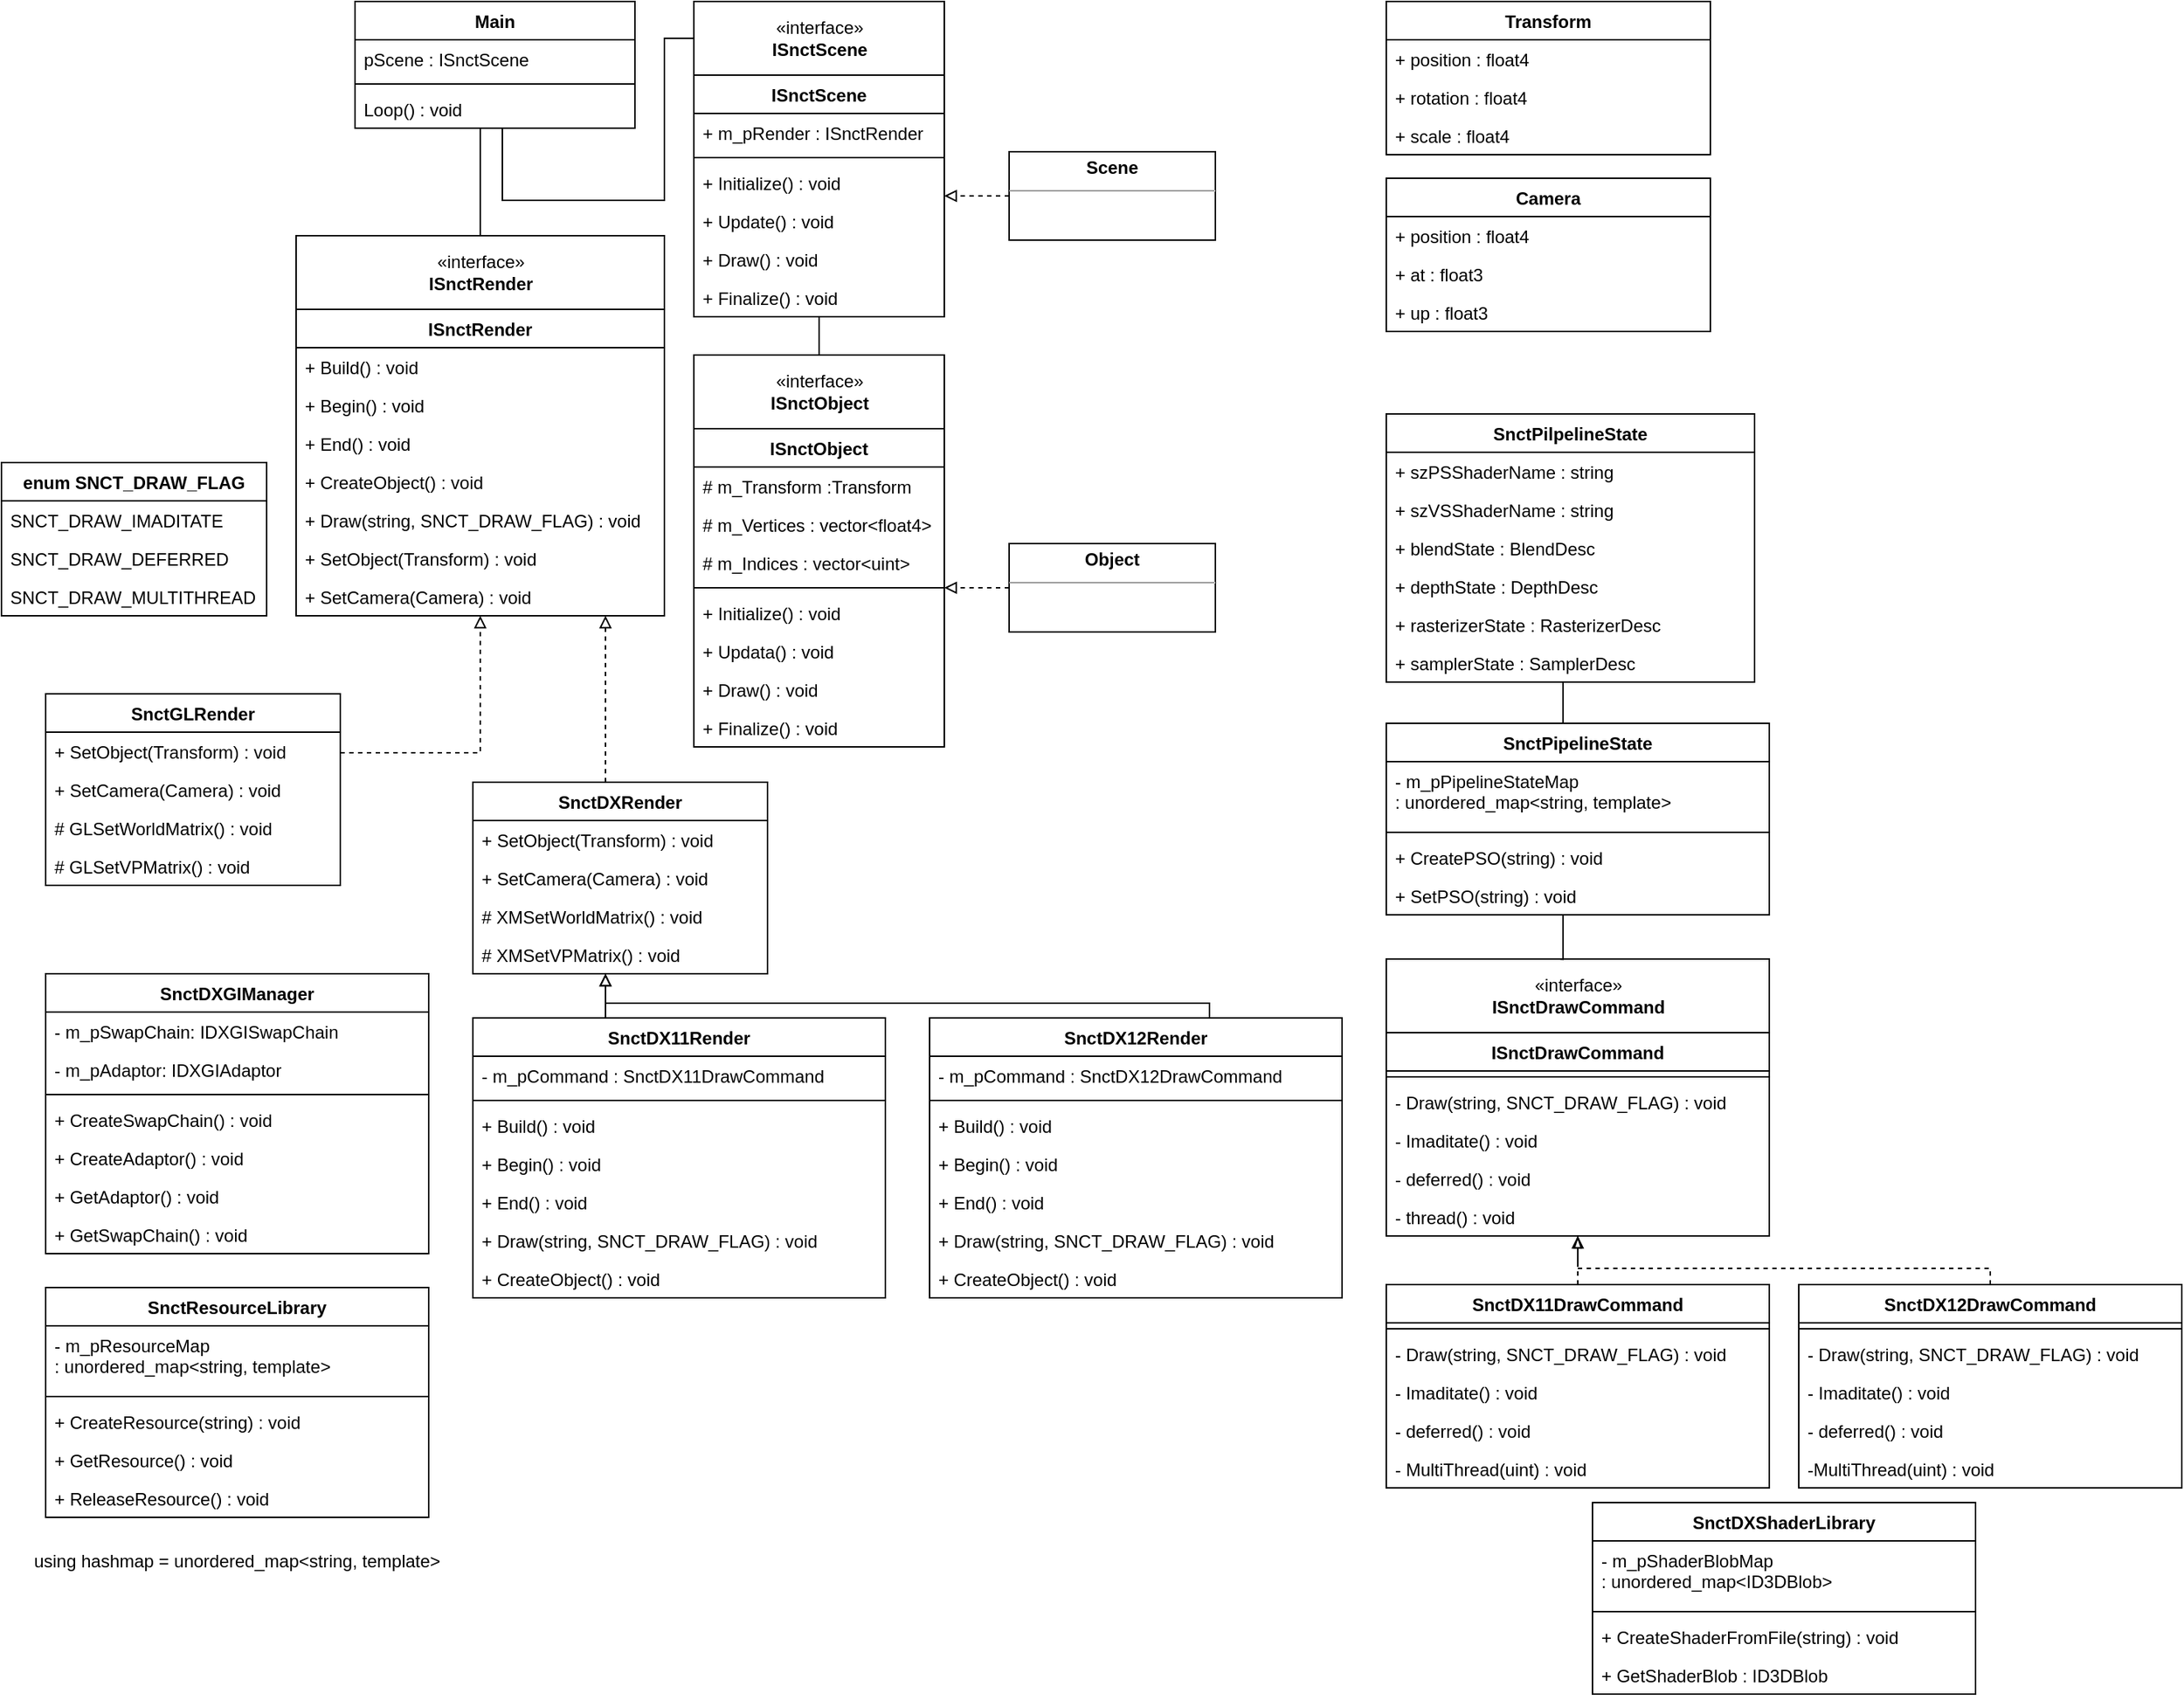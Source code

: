 <mxfile version="17.4.5" type="github">
  <diagram id="C5RBs43oDa-KdzZeNtuy" name="Page-1">
    <mxGraphModel dx="2188" dy="1406" grid="1" gridSize="10" guides="1" tooltips="1" connect="1" arrows="1" fold="1" page="1" pageScale="1" pageWidth="827" pageHeight="1169" math="0" shadow="0">
      <root>
        <mxCell id="WIyWlLk6GJQsqaUBKTNV-0" />
        <mxCell id="WIyWlLk6GJQsqaUBKTNV-1" parent="WIyWlLk6GJQsqaUBKTNV-0" />
        <mxCell id="NYYay5GH5zn1BxUYl0cp-12" value="" style="group" vertex="1" connectable="0" parent="WIyWlLk6GJQsqaUBKTNV-1">
          <mxGeometry x="210" y="169" width="250" height="258" as="geometry" />
        </mxCell>
        <mxCell id="NYYay5GH5zn1BxUYl0cp-0" value="«interface»&lt;br&gt;&lt;b&gt;ISnctRender&lt;/b&gt;" style="html=1;" vertex="1" parent="NYYay5GH5zn1BxUYl0cp-12">
          <mxGeometry width="250.0" height="50" as="geometry" />
        </mxCell>
        <mxCell id="NYYay5GH5zn1BxUYl0cp-1" value="ISnctRender" style="swimlane;fontStyle=1;childLayout=stackLayout;horizontal=1;startSize=26;fillColor=none;horizontalStack=0;resizeParent=1;resizeParentMax=0;resizeLast=0;collapsible=1;marginBottom=0;" vertex="1" parent="NYYay5GH5zn1BxUYl0cp-12">
          <mxGeometry y="50" width="250.0" height="208" as="geometry" />
        </mxCell>
        <mxCell id="NYYay5GH5zn1BxUYl0cp-2" value="+ Build() : void" style="text;strokeColor=none;fillColor=none;align=left;verticalAlign=top;spacingLeft=4;spacingRight=4;overflow=hidden;rotatable=0;points=[[0,0.5],[1,0.5]];portConstraint=eastwest;" vertex="1" parent="NYYay5GH5zn1BxUYl0cp-1">
          <mxGeometry y="26" width="250.0" height="26" as="geometry" />
        </mxCell>
        <mxCell id="NYYay5GH5zn1BxUYl0cp-3" value="+ Begin() : void" style="text;strokeColor=none;fillColor=none;align=left;verticalAlign=top;spacingLeft=4;spacingRight=4;overflow=hidden;rotatable=0;points=[[0,0.5],[1,0.5]];portConstraint=eastwest;" vertex="1" parent="NYYay5GH5zn1BxUYl0cp-1">
          <mxGeometry y="52" width="250.0" height="26" as="geometry" />
        </mxCell>
        <mxCell id="NYYay5GH5zn1BxUYl0cp-4" value="+ End() : void" style="text;strokeColor=none;fillColor=none;align=left;verticalAlign=top;spacingLeft=4;spacingRight=4;overflow=hidden;rotatable=0;points=[[0,0.5],[1,0.5]];portConstraint=eastwest;" vertex="1" parent="NYYay5GH5zn1BxUYl0cp-1">
          <mxGeometry y="78" width="250.0" height="26" as="geometry" />
        </mxCell>
        <mxCell id="NYYay5GH5zn1BxUYl0cp-6" value="+ CreateObject() : void" style="text;strokeColor=none;fillColor=none;align=left;verticalAlign=top;spacingLeft=4;spacingRight=4;overflow=hidden;rotatable=0;points=[[0,0.5],[1,0.5]];portConstraint=eastwest;" vertex="1" parent="NYYay5GH5zn1BxUYl0cp-1">
          <mxGeometry y="104" width="250.0" height="26" as="geometry" />
        </mxCell>
        <mxCell id="NYYay5GH5zn1BxUYl0cp-204" value="+ Draw(string, SNCT_DRAW_FLAG) : void" style="text;strokeColor=none;fillColor=none;align=left;verticalAlign=top;spacingLeft=4;spacingRight=4;overflow=hidden;rotatable=0;points=[[0,0.5],[1,0.5]];portConstraint=eastwest;" vertex="1" parent="NYYay5GH5zn1BxUYl0cp-1">
          <mxGeometry y="130" width="250.0" height="26" as="geometry" />
        </mxCell>
        <mxCell id="NYYay5GH5zn1BxUYl0cp-9" value="+ SetObject(Transform) : void" style="text;strokeColor=none;fillColor=none;align=left;verticalAlign=top;spacingLeft=4;spacingRight=4;overflow=hidden;rotatable=0;points=[[0,0.5],[1,0.5]];portConstraint=eastwest;" vertex="1" parent="NYYay5GH5zn1BxUYl0cp-1">
          <mxGeometry y="156" width="250.0" height="26" as="geometry" />
        </mxCell>
        <mxCell id="NYYay5GH5zn1BxUYl0cp-11" value="+ SetCamera(Camera) : void" style="text;strokeColor=none;fillColor=none;align=left;verticalAlign=top;spacingLeft=4;spacingRight=4;overflow=hidden;rotatable=0;points=[[0,0.5],[1,0.5]];portConstraint=eastwest;" vertex="1" parent="NYYay5GH5zn1BxUYl0cp-1">
          <mxGeometry y="182" width="250.0" height="26" as="geometry" />
        </mxCell>
        <mxCell id="NYYay5GH5zn1BxUYl0cp-31" value="" style="group" vertex="1" connectable="0" parent="WIyWlLk6GJQsqaUBKTNV-1">
          <mxGeometry x="480" y="10" width="170" height="154" as="geometry" />
        </mxCell>
        <mxCell id="NYYay5GH5zn1BxUYl0cp-26" value="ISnctScene" style="swimlane;fontStyle=1;childLayout=stackLayout;horizontal=1;startSize=26;fillColor=none;horizontalStack=0;resizeParent=1;resizeParentMax=0;resizeLast=0;collapsible=1;marginBottom=0;fontSize=12;" vertex="1" parent="NYYay5GH5zn1BxUYl0cp-31">
          <mxGeometry y="50" width="170" height="164" as="geometry" />
        </mxCell>
        <mxCell id="NYYay5GH5zn1BxUYl0cp-128" value="+ m_pRender : ISnctRender" style="text;strokeColor=none;fillColor=none;align=left;verticalAlign=top;spacingLeft=4;spacingRight=4;overflow=hidden;rotatable=0;points=[[0,0.5],[1,0.5]];portConstraint=eastwest;fontSize=12;" vertex="1" parent="NYYay5GH5zn1BxUYl0cp-26">
          <mxGeometry y="26" width="170" height="26" as="geometry" />
        </mxCell>
        <mxCell id="NYYay5GH5zn1BxUYl0cp-129" value="" style="line;strokeWidth=1;fillColor=none;align=left;verticalAlign=middle;spacingTop=-1;spacingLeft=3;spacingRight=3;rotatable=0;labelPosition=right;points=[];portConstraint=eastwest;fontSize=12;" vertex="1" parent="NYYay5GH5zn1BxUYl0cp-26">
          <mxGeometry y="52" width="170" height="8" as="geometry" />
        </mxCell>
        <mxCell id="NYYay5GH5zn1BxUYl0cp-27" value="+ Initialize() : void" style="text;strokeColor=none;fillColor=none;align=left;verticalAlign=top;spacingLeft=4;spacingRight=4;overflow=hidden;rotatable=0;points=[[0,0.5],[1,0.5]];portConstraint=eastwest;fontSize=12;" vertex="1" parent="NYYay5GH5zn1BxUYl0cp-26">
          <mxGeometry y="60" width="170" height="26" as="geometry" />
        </mxCell>
        <mxCell id="NYYay5GH5zn1BxUYl0cp-28" value="+ Update() : void" style="text;strokeColor=none;fillColor=none;align=left;verticalAlign=top;spacingLeft=4;spacingRight=4;overflow=hidden;rotatable=0;points=[[0,0.5],[1,0.5]];portConstraint=eastwest;fontSize=12;" vertex="1" parent="NYYay5GH5zn1BxUYl0cp-26">
          <mxGeometry y="86" width="170" height="26" as="geometry" />
        </mxCell>
        <mxCell id="NYYay5GH5zn1BxUYl0cp-32" value="+ Draw() : void" style="text;strokeColor=none;fillColor=none;align=left;verticalAlign=top;spacingLeft=4;spacingRight=4;overflow=hidden;rotatable=0;points=[[0,0.5],[1,0.5]];portConstraint=eastwest;fontSize=12;" vertex="1" parent="NYYay5GH5zn1BxUYl0cp-26">
          <mxGeometry y="112" width="170" height="26" as="geometry" />
        </mxCell>
        <mxCell id="NYYay5GH5zn1BxUYl0cp-29" value="+ Finalize() : void" style="text;strokeColor=none;fillColor=none;align=left;verticalAlign=top;spacingLeft=4;spacingRight=4;overflow=hidden;rotatable=0;points=[[0,0.5],[1,0.5]];portConstraint=eastwest;fontSize=12;" vertex="1" parent="NYYay5GH5zn1BxUYl0cp-26">
          <mxGeometry y="138" width="170" height="26" as="geometry" />
        </mxCell>
        <mxCell id="NYYay5GH5zn1BxUYl0cp-30" value="«interface»&lt;br&gt;&lt;b&gt;ISnctScene&lt;/b&gt;" style="html=1;fontSize=12;" vertex="1" parent="NYYay5GH5zn1BxUYl0cp-31">
          <mxGeometry width="170" height="50" as="geometry" />
        </mxCell>
        <mxCell id="NYYay5GH5zn1BxUYl0cp-38" value="" style="group" vertex="1" connectable="0" parent="WIyWlLk6GJQsqaUBKTNV-1">
          <mxGeometry x="480" y="250" width="170" height="154" as="geometry" />
        </mxCell>
        <mxCell id="NYYay5GH5zn1BxUYl0cp-33" value="ISnctObject" style="swimlane;fontStyle=1;childLayout=stackLayout;horizontal=1;startSize=26;fillColor=none;horizontalStack=0;resizeParent=1;resizeParentMax=0;resizeLast=0;collapsible=1;marginBottom=0;fontSize=12;" vertex="1" parent="NYYay5GH5zn1BxUYl0cp-38">
          <mxGeometry y="50" width="170" height="216" as="geometry" />
        </mxCell>
        <mxCell id="NYYay5GH5zn1BxUYl0cp-34" value="# m_Transform :Transform" style="text;strokeColor=none;fillColor=none;align=left;verticalAlign=top;spacingLeft=4;spacingRight=4;overflow=hidden;rotatable=0;points=[[0,0.5],[1,0.5]];portConstraint=eastwest;fontSize=12;" vertex="1" parent="NYYay5GH5zn1BxUYl0cp-33">
          <mxGeometry y="26" width="170" height="26" as="geometry" />
        </mxCell>
        <mxCell id="NYYay5GH5zn1BxUYl0cp-35" value="# m_Vertices : vector&lt;float4&gt;" style="text;strokeColor=none;fillColor=none;align=left;verticalAlign=top;spacingLeft=4;spacingRight=4;overflow=hidden;rotatable=0;points=[[0,0.5],[1,0.5]];portConstraint=eastwest;fontSize=12;" vertex="1" parent="NYYay5GH5zn1BxUYl0cp-33">
          <mxGeometry y="52" width="170" height="26" as="geometry" />
        </mxCell>
        <mxCell id="NYYay5GH5zn1BxUYl0cp-36" value="# m_Indices : vector&lt;uint&gt;" style="text;strokeColor=none;fillColor=none;align=left;verticalAlign=top;spacingLeft=4;spacingRight=4;overflow=hidden;rotatable=0;points=[[0,0.5],[1,0.5]];portConstraint=eastwest;fontSize=12;" vertex="1" parent="NYYay5GH5zn1BxUYl0cp-33">
          <mxGeometry y="78" width="170" height="26" as="geometry" />
        </mxCell>
        <mxCell id="NYYay5GH5zn1BxUYl0cp-39" value="" style="line;strokeWidth=1;fillColor=none;align=left;verticalAlign=middle;spacingTop=-1;spacingLeft=3;spacingRight=3;rotatable=0;labelPosition=right;points=[];portConstraint=eastwest;fontSize=12;" vertex="1" parent="NYYay5GH5zn1BxUYl0cp-33">
          <mxGeometry y="104" width="170" height="8" as="geometry" />
        </mxCell>
        <mxCell id="NYYay5GH5zn1BxUYl0cp-41" value="+ Initialize() : void" style="text;strokeColor=none;fillColor=none;align=left;verticalAlign=top;spacingLeft=4;spacingRight=4;overflow=hidden;rotatable=0;points=[[0,0.5],[1,0.5]];portConstraint=eastwest;fontSize=12;" vertex="1" parent="NYYay5GH5zn1BxUYl0cp-33">
          <mxGeometry y="112" width="170" height="26" as="geometry" />
        </mxCell>
        <mxCell id="NYYay5GH5zn1BxUYl0cp-40" value="+ Updata() : void" style="text;strokeColor=none;fillColor=none;align=left;verticalAlign=top;spacingLeft=4;spacingRight=4;overflow=hidden;rotatable=0;points=[[0,0.5],[1,0.5]];portConstraint=eastwest;fontSize=12;" vertex="1" parent="NYYay5GH5zn1BxUYl0cp-33">
          <mxGeometry y="138" width="170" height="26" as="geometry" />
        </mxCell>
        <mxCell id="NYYay5GH5zn1BxUYl0cp-42" value="+ Draw() : void" style="text;strokeColor=none;fillColor=none;align=left;verticalAlign=top;spacingLeft=4;spacingRight=4;overflow=hidden;rotatable=0;points=[[0,0.5],[1,0.5]];portConstraint=eastwest;fontSize=12;" vertex="1" parent="NYYay5GH5zn1BxUYl0cp-33">
          <mxGeometry y="164" width="170" height="26" as="geometry" />
        </mxCell>
        <mxCell id="NYYay5GH5zn1BxUYl0cp-43" value="+ Finalize() : void" style="text;strokeColor=none;fillColor=none;align=left;verticalAlign=top;spacingLeft=4;spacingRight=4;overflow=hidden;rotatable=0;points=[[0,0.5],[1,0.5]];portConstraint=eastwest;fontSize=12;" vertex="1" parent="NYYay5GH5zn1BxUYl0cp-33">
          <mxGeometry y="190" width="170" height="26" as="geometry" />
        </mxCell>
        <mxCell id="NYYay5GH5zn1BxUYl0cp-37" value="«interface»&lt;br&gt;&lt;b&gt;ISnctObject&lt;/b&gt;" style="html=1;fontSize=12;" vertex="1" parent="NYYay5GH5zn1BxUYl0cp-38">
          <mxGeometry width="170" height="50" as="geometry" />
        </mxCell>
        <mxCell id="NYYay5GH5zn1BxUYl0cp-44" style="edgeStyle=orthogonalEdgeStyle;rounded=0;orthogonalLoop=1;jettySize=auto;html=1;fontSize=12;endArrow=none;endFill=0;" edge="1" parent="WIyWlLk6GJQsqaUBKTNV-1" source="NYYay5GH5zn1BxUYl0cp-37" target="NYYay5GH5zn1BxUYl0cp-26">
          <mxGeometry relative="1" as="geometry">
            <mxPoint x="570" y="390" as="targetPoint" />
            <Array as="points" />
          </mxGeometry>
        </mxCell>
        <mxCell id="NYYay5GH5zn1BxUYl0cp-46" style="edgeStyle=orthogonalEdgeStyle;rounded=0;orthogonalLoop=1;jettySize=auto;html=1;exitX=0;exitY=0.5;exitDx=0;exitDy=0;fontSize=12;endArrow=block;endFill=0;dashed=1;" edge="1" parent="WIyWlLk6GJQsqaUBKTNV-1" source="NYYay5GH5zn1BxUYl0cp-45" target="NYYay5GH5zn1BxUYl0cp-26">
          <mxGeometry relative="1" as="geometry" />
        </mxCell>
        <mxCell id="NYYay5GH5zn1BxUYl0cp-45" value="&lt;p style=&quot;margin: 0px ; margin-top: 4px ; text-align: center&quot;&gt;&lt;b&gt;Scene&lt;/b&gt;&lt;/p&gt;&lt;div style=&quot;height: 2px&quot;&gt;&lt;/div&gt;&lt;hr size=&quot;1&quot;&gt;&lt;div style=&quot;height: 2px&quot;&gt;&lt;/div&gt;" style="verticalAlign=top;align=left;overflow=fill;fontSize=12;fontFamily=Helvetica;html=1;" vertex="1" parent="WIyWlLk6GJQsqaUBKTNV-1">
          <mxGeometry x="694" y="112" width="140" height="60" as="geometry" />
        </mxCell>
        <mxCell id="NYYay5GH5zn1BxUYl0cp-54" style="edgeStyle=orthogonalEdgeStyle;rounded=0;orthogonalLoop=1;jettySize=auto;html=1;dashed=1;fontSize=12;endArrow=block;endFill=0;" edge="1" parent="WIyWlLk6GJQsqaUBKTNV-1" source="NYYay5GH5zn1BxUYl0cp-53" target="NYYay5GH5zn1BxUYl0cp-33">
          <mxGeometry relative="1" as="geometry" />
        </mxCell>
        <mxCell id="NYYay5GH5zn1BxUYl0cp-53" value="&lt;p style=&quot;margin: 0px ; margin-top: 4px ; text-align: center&quot;&gt;&lt;b&gt;Object&lt;/b&gt;&lt;/p&gt;&lt;div style=&quot;height: 2px&quot;&gt;&lt;/div&gt;&lt;hr size=&quot;1&quot;&gt;&lt;div style=&quot;height: 2px&quot;&gt;&lt;/div&gt;" style="verticalAlign=top;align=left;overflow=fill;fontSize=12;fontFamily=Helvetica;html=1;" vertex="1" parent="WIyWlLk6GJQsqaUBKTNV-1">
          <mxGeometry x="694" y="378" width="140" height="60" as="geometry" />
        </mxCell>
        <mxCell id="NYYay5GH5zn1BxUYl0cp-57" value="Transform" style="swimlane;fontStyle=1;align=center;verticalAlign=top;childLayout=stackLayout;horizontal=1;startSize=26;horizontalStack=0;resizeParent=1;resizeParentMax=0;resizeLast=0;collapsible=1;marginBottom=0;fontSize=12;fillColor=none;" vertex="1" parent="WIyWlLk6GJQsqaUBKTNV-1">
          <mxGeometry x="950" y="10" width="220" height="104" as="geometry" />
        </mxCell>
        <mxCell id="NYYay5GH5zn1BxUYl0cp-58" value="+ position : float4" style="text;strokeColor=none;fillColor=none;align=left;verticalAlign=top;spacingLeft=4;spacingRight=4;overflow=hidden;rotatable=0;points=[[0,0.5],[1,0.5]];portConstraint=eastwest;fontSize=12;" vertex="1" parent="NYYay5GH5zn1BxUYl0cp-57">
          <mxGeometry y="26" width="220" height="26" as="geometry" />
        </mxCell>
        <mxCell id="NYYay5GH5zn1BxUYl0cp-62" value="+ rotation : float4" style="text;strokeColor=none;fillColor=none;align=left;verticalAlign=top;spacingLeft=4;spacingRight=4;overflow=hidden;rotatable=0;points=[[0,0.5],[1,0.5]];portConstraint=eastwest;fontSize=12;" vertex="1" parent="NYYay5GH5zn1BxUYl0cp-57">
          <mxGeometry y="52" width="220" height="26" as="geometry" />
        </mxCell>
        <mxCell id="NYYay5GH5zn1BxUYl0cp-61" value="+ scale : float4" style="text;strokeColor=none;fillColor=none;align=left;verticalAlign=top;spacingLeft=4;spacingRight=4;overflow=hidden;rotatable=0;points=[[0,0.5],[1,0.5]];portConstraint=eastwest;fontSize=12;" vertex="1" parent="NYYay5GH5zn1BxUYl0cp-57">
          <mxGeometry y="78" width="220" height="26" as="geometry" />
        </mxCell>
        <mxCell id="NYYay5GH5zn1BxUYl0cp-63" value="Camera" style="swimlane;fontStyle=1;align=center;verticalAlign=top;childLayout=stackLayout;horizontal=1;startSize=26;horizontalStack=0;resizeParent=1;resizeParentMax=0;resizeLast=0;collapsible=1;marginBottom=0;fontSize=12;fillColor=none;" vertex="1" parent="WIyWlLk6GJQsqaUBKTNV-1">
          <mxGeometry x="950" y="130" width="220" height="104" as="geometry" />
        </mxCell>
        <mxCell id="NYYay5GH5zn1BxUYl0cp-64" value="+ position : float4" style="text;strokeColor=none;fillColor=none;align=left;verticalAlign=top;spacingLeft=4;spacingRight=4;overflow=hidden;rotatable=0;points=[[0,0.5],[1,0.5]];portConstraint=eastwest;fontSize=12;" vertex="1" parent="NYYay5GH5zn1BxUYl0cp-63">
          <mxGeometry y="26" width="220" height="26" as="geometry" />
        </mxCell>
        <mxCell id="NYYay5GH5zn1BxUYl0cp-65" value="+ at : float3" style="text;strokeColor=none;fillColor=none;align=left;verticalAlign=top;spacingLeft=4;spacingRight=4;overflow=hidden;rotatable=0;points=[[0,0.5],[1,0.5]];portConstraint=eastwest;fontSize=12;" vertex="1" parent="NYYay5GH5zn1BxUYl0cp-63">
          <mxGeometry y="52" width="220" height="26" as="geometry" />
        </mxCell>
        <mxCell id="NYYay5GH5zn1BxUYl0cp-66" value="+ up : float3" style="text;strokeColor=none;fillColor=none;align=left;verticalAlign=top;spacingLeft=4;spacingRight=4;overflow=hidden;rotatable=0;points=[[0,0.5],[1,0.5]];portConstraint=eastwest;fontSize=12;" vertex="1" parent="NYYay5GH5zn1BxUYl0cp-63">
          <mxGeometry y="78" width="220" height="26" as="geometry" />
        </mxCell>
        <mxCell id="NYYay5GH5zn1BxUYl0cp-235" style="edgeStyle=orthogonalEdgeStyle;rounded=0;orthogonalLoop=1;jettySize=auto;html=1;fontSize=12;endArrow=none;endFill=0;entryX=0.5;entryY=0;entryDx=0;entryDy=0;" edge="1" parent="WIyWlLk6GJQsqaUBKTNV-1" source="NYYay5GH5zn1BxUYl0cp-67" target="NYYay5GH5zn1BxUYl0cp-194">
          <mxGeometry relative="1" as="geometry">
            <Array as="points">
              <mxPoint x="1070" y="500" />
            </Array>
          </mxGeometry>
        </mxCell>
        <mxCell id="NYYay5GH5zn1BxUYl0cp-67" value="SnctPilpelineState" style="swimlane;fontStyle=1;align=center;verticalAlign=top;childLayout=stackLayout;horizontal=1;startSize=26;horizontalStack=0;resizeParent=1;resizeParentMax=0;resizeLast=0;collapsible=1;marginBottom=0;fontSize=12;fillColor=none;" vertex="1" parent="WIyWlLk6GJQsqaUBKTNV-1">
          <mxGeometry x="950" y="290" width="250" height="182" as="geometry" />
        </mxCell>
        <mxCell id="NYYay5GH5zn1BxUYl0cp-68" value="+ szPSShaderName : string" style="text;strokeColor=none;fillColor=none;align=left;verticalAlign=top;spacingLeft=4;spacingRight=4;overflow=hidden;rotatable=0;points=[[0,0.5],[1,0.5]];portConstraint=eastwest;fontSize=12;" vertex="1" parent="NYYay5GH5zn1BxUYl0cp-67">
          <mxGeometry y="26" width="250" height="26" as="geometry" />
        </mxCell>
        <mxCell id="NYYay5GH5zn1BxUYl0cp-69" value="+ szVSShaderName : string" style="text;strokeColor=none;fillColor=none;align=left;verticalAlign=top;spacingLeft=4;spacingRight=4;overflow=hidden;rotatable=0;points=[[0,0.5],[1,0.5]];portConstraint=eastwest;fontSize=12;" vertex="1" parent="NYYay5GH5zn1BxUYl0cp-67">
          <mxGeometry y="52" width="250" height="26" as="geometry" />
        </mxCell>
        <mxCell id="NYYay5GH5zn1BxUYl0cp-71" value="+ blendState : BlendDesc" style="text;strokeColor=none;fillColor=none;align=left;verticalAlign=top;spacingLeft=4;spacingRight=4;overflow=hidden;rotatable=0;points=[[0,0.5],[1,0.5]];portConstraint=eastwest;fontSize=12;" vertex="1" parent="NYYay5GH5zn1BxUYl0cp-67">
          <mxGeometry y="78" width="250" height="26" as="geometry" />
        </mxCell>
        <mxCell id="NYYay5GH5zn1BxUYl0cp-70" value="+ depthState : DepthDesc" style="text;strokeColor=none;fillColor=none;align=left;verticalAlign=top;spacingLeft=4;spacingRight=4;overflow=hidden;rotatable=0;points=[[0,0.5],[1,0.5]];portConstraint=eastwest;fontSize=12;" vertex="1" parent="NYYay5GH5zn1BxUYl0cp-67">
          <mxGeometry y="104" width="250" height="26" as="geometry" />
        </mxCell>
        <mxCell id="NYYay5GH5zn1BxUYl0cp-72" value="+ rasterizerState : RasterizerDesc" style="text;strokeColor=none;fillColor=none;align=left;verticalAlign=top;spacingLeft=4;spacingRight=4;overflow=hidden;rotatable=0;points=[[0,0.5],[1,0.5]];portConstraint=eastwest;fontSize=12;" vertex="1" parent="NYYay5GH5zn1BxUYl0cp-67">
          <mxGeometry y="130" width="250" height="26" as="geometry" />
        </mxCell>
        <mxCell id="NYYay5GH5zn1BxUYl0cp-74" value="+ samplerState : SamplerDesc" style="text;strokeColor=none;fillColor=none;align=left;verticalAlign=top;spacingLeft=4;spacingRight=4;overflow=hidden;rotatable=0;points=[[0,0.5],[1,0.5]];portConstraint=eastwest;fontSize=12;" vertex="1" parent="NYYay5GH5zn1BxUYl0cp-67">
          <mxGeometry y="156" width="250" height="26" as="geometry" />
        </mxCell>
        <mxCell id="NYYay5GH5zn1BxUYl0cp-107" style="edgeStyle=orthogonalEdgeStyle;rounded=0;orthogonalLoop=1;jettySize=auto;html=1;fontSize=12;endArrow=block;endFill=0;dashed=1;" edge="1" parent="WIyWlLk6GJQsqaUBKTNV-1" source="NYYay5GH5zn1BxUYl0cp-81" target="NYYay5GH5zn1BxUYl0cp-1">
          <mxGeometry relative="1" as="geometry">
            <Array as="points">
              <mxPoint x="420" y="520" />
              <mxPoint x="420" y="520" />
            </Array>
          </mxGeometry>
        </mxCell>
        <mxCell id="NYYay5GH5zn1BxUYl0cp-81" value="SnctDXRender" style="swimlane;fontStyle=1;childLayout=stackLayout;horizontal=1;startSize=26;fillColor=none;horizontalStack=0;resizeParent=1;resizeParentMax=0;resizeLast=0;collapsible=1;marginBottom=0;fontSize=12;" vertex="1" parent="WIyWlLk6GJQsqaUBKTNV-1">
          <mxGeometry x="330" y="540" width="200" height="130" as="geometry" />
        </mxCell>
        <mxCell id="NYYay5GH5zn1BxUYl0cp-240" value="+ SetObject(Transform) : void" style="text;strokeColor=none;fillColor=none;align=left;verticalAlign=top;spacingLeft=4;spacingRight=4;overflow=hidden;rotatable=0;points=[[0,0.5],[1,0.5]];portConstraint=eastwest;" vertex="1" parent="NYYay5GH5zn1BxUYl0cp-81">
          <mxGeometry y="26" width="200" height="26" as="geometry" />
        </mxCell>
        <mxCell id="NYYay5GH5zn1BxUYl0cp-242" value="+ SetCamera(Camera) : void" style="text;strokeColor=none;fillColor=none;align=left;verticalAlign=top;spacingLeft=4;spacingRight=4;overflow=hidden;rotatable=0;points=[[0,0.5],[1,0.5]];portConstraint=eastwest;" vertex="1" parent="NYYay5GH5zn1BxUYl0cp-81">
          <mxGeometry y="52" width="200" height="26" as="geometry" />
        </mxCell>
        <mxCell id="NYYay5GH5zn1BxUYl0cp-82" value="# XMSetWorldMatrix() : void" style="text;strokeColor=none;fillColor=none;align=left;verticalAlign=top;spacingLeft=4;spacingRight=4;overflow=hidden;rotatable=0;points=[[0,0.5],[1,0.5]];portConstraint=eastwest;fontSize=12;" vertex="1" parent="NYYay5GH5zn1BxUYl0cp-81">
          <mxGeometry y="78" width="200" height="26" as="geometry" />
        </mxCell>
        <mxCell id="NYYay5GH5zn1BxUYl0cp-83" value="# XMSetVPMatrix() : void" style="text;strokeColor=none;fillColor=none;align=left;verticalAlign=top;spacingLeft=4;spacingRight=4;overflow=hidden;rotatable=0;points=[[0,0.5],[1,0.5]];portConstraint=eastwest;fontSize=12;" vertex="1" parent="NYYay5GH5zn1BxUYl0cp-81">
          <mxGeometry y="104" width="200" height="26" as="geometry" />
        </mxCell>
        <mxCell id="NYYay5GH5zn1BxUYl0cp-109" style="edgeStyle=orthogonalEdgeStyle;rounded=0;orthogonalLoop=1;jettySize=auto;html=1;fontSize=12;endArrow=block;endFill=0;dashed=1;" edge="1" parent="WIyWlLk6GJQsqaUBKTNV-1" source="NYYay5GH5zn1BxUYl0cp-85" target="NYYay5GH5zn1BxUYl0cp-1">
          <mxGeometry relative="1" as="geometry">
            <Array as="points">
              <mxPoint x="335" y="520" />
            </Array>
          </mxGeometry>
        </mxCell>
        <mxCell id="NYYay5GH5zn1BxUYl0cp-85" value="SnctGLRender" style="swimlane;fontStyle=1;childLayout=stackLayout;horizontal=1;startSize=26;fillColor=none;horizontalStack=0;resizeParent=1;resizeParentMax=0;resizeLast=0;collapsible=1;marginBottom=0;fontSize=12;" vertex="1" parent="WIyWlLk6GJQsqaUBKTNV-1">
          <mxGeometry x="40" y="480" width="200" height="130" as="geometry" />
        </mxCell>
        <mxCell id="NYYay5GH5zn1BxUYl0cp-241" value="+ SetObject(Transform) : void" style="text;strokeColor=none;fillColor=none;align=left;verticalAlign=top;spacingLeft=4;spacingRight=4;overflow=hidden;rotatable=0;points=[[0,0.5],[1,0.5]];portConstraint=eastwest;" vertex="1" parent="NYYay5GH5zn1BxUYl0cp-85">
          <mxGeometry y="26" width="200" height="26" as="geometry" />
        </mxCell>
        <mxCell id="NYYay5GH5zn1BxUYl0cp-243" value="+ SetCamera(Camera) : void" style="text;strokeColor=none;fillColor=none;align=left;verticalAlign=top;spacingLeft=4;spacingRight=4;overflow=hidden;rotatable=0;points=[[0,0.5],[1,0.5]];portConstraint=eastwest;" vertex="1" parent="NYYay5GH5zn1BxUYl0cp-85">
          <mxGeometry y="52" width="200" height="26" as="geometry" />
        </mxCell>
        <mxCell id="NYYay5GH5zn1BxUYl0cp-86" value="# GLSetWorldMatrix() : void" style="text;strokeColor=none;fillColor=none;align=left;verticalAlign=top;spacingLeft=4;spacingRight=4;overflow=hidden;rotatable=0;points=[[0,0.5],[1,0.5]];portConstraint=eastwest;fontSize=12;" vertex="1" parent="NYYay5GH5zn1BxUYl0cp-85">
          <mxGeometry y="78" width="200" height="26" as="geometry" />
        </mxCell>
        <mxCell id="NYYay5GH5zn1BxUYl0cp-87" value="# GLSetVPMatrix() : void" style="text;strokeColor=none;fillColor=none;align=left;verticalAlign=top;spacingLeft=4;spacingRight=4;overflow=hidden;rotatable=0;points=[[0,0.5],[1,0.5]];portConstraint=eastwest;fontSize=12;" vertex="1" parent="NYYay5GH5zn1BxUYl0cp-85">
          <mxGeometry y="104" width="200" height="26" as="geometry" />
        </mxCell>
        <mxCell id="NYYay5GH5zn1BxUYl0cp-112" value="SnctDXGIManager" style="swimlane;fontStyle=1;align=center;verticalAlign=top;childLayout=stackLayout;horizontal=1;startSize=26;horizontalStack=0;resizeParent=1;resizeParentMax=0;resizeLast=0;collapsible=1;marginBottom=0;fontSize=12;fillColor=none;" vertex="1" parent="WIyWlLk6GJQsqaUBKTNV-1">
          <mxGeometry x="40" y="670" width="260" height="190" as="geometry" />
        </mxCell>
        <mxCell id="NYYay5GH5zn1BxUYl0cp-113" value="- m_pSwapChain: IDXGISwapChain" style="text;strokeColor=none;fillColor=none;align=left;verticalAlign=top;spacingLeft=4;spacingRight=4;overflow=hidden;rotatable=0;points=[[0,0.5],[1,0.5]];portConstraint=eastwest;fontSize=12;" vertex="1" parent="NYYay5GH5zn1BxUYl0cp-112">
          <mxGeometry y="26" width="260" height="26" as="geometry" />
        </mxCell>
        <mxCell id="NYYay5GH5zn1BxUYl0cp-117" value="- m_pAdaptor: IDXGIAdaptor" style="text;strokeColor=none;fillColor=none;align=left;verticalAlign=top;spacingLeft=4;spacingRight=4;overflow=hidden;rotatable=0;points=[[0,0.5],[1,0.5]];portConstraint=eastwest;fontSize=12;" vertex="1" parent="NYYay5GH5zn1BxUYl0cp-112">
          <mxGeometry y="52" width="260" height="26" as="geometry" />
        </mxCell>
        <mxCell id="NYYay5GH5zn1BxUYl0cp-114" value="" style="line;strokeWidth=1;fillColor=none;align=left;verticalAlign=middle;spacingTop=-1;spacingLeft=3;spacingRight=3;rotatable=0;labelPosition=right;points=[];portConstraint=eastwest;fontSize=12;" vertex="1" parent="NYYay5GH5zn1BxUYl0cp-112">
          <mxGeometry y="78" width="260" height="8" as="geometry" />
        </mxCell>
        <mxCell id="NYYay5GH5zn1BxUYl0cp-115" value="+ CreateSwapChain() : void" style="text;strokeColor=none;fillColor=none;align=left;verticalAlign=top;spacingLeft=4;spacingRight=4;overflow=hidden;rotatable=0;points=[[0,0.5],[1,0.5]];portConstraint=eastwest;fontSize=12;" vertex="1" parent="NYYay5GH5zn1BxUYl0cp-112">
          <mxGeometry y="86" width="260" height="26" as="geometry" />
        </mxCell>
        <mxCell id="NYYay5GH5zn1BxUYl0cp-116" value="+ CreateAdaptor() : void" style="text;strokeColor=none;fillColor=none;align=left;verticalAlign=top;spacingLeft=4;spacingRight=4;overflow=hidden;rotatable=0;points=[[0,0.5],[1,0.5]];portConstraint=eastwest;fontSize=12;" vertex="1" parent="NYYay5GH5zn1BxUYl0cp-112">
          <mxGeometry y="112" width="260" height="26" as="geometry" />
        </mxCell>
        <mxCell id="NYYay5GH5zn1BxUYl0cp-130" value="+ GetAdaptor() : void" style="text;strokeColor=none;fillColor=none;align=left;verticalAlign=top;spacingLeft=4;spacingRight=4;overflow=hidden;rotatable=0;points=[[0,0.5],[1,0.5]];portConstraint=eastwest;fontSize=12;" vertex="1" parent="NYYay5GH5zn1BxUYl0cp-112">
          <mxGeometry y="138" width="260" height="26" as="geometry" />
        </mxCell>
        <mxCell id="NYYay5GH5zn1BxUYl0cp-131" value="+ GetSwapChain() : void" style="text;strokeColor=none;fillColor=none;align=left;verticalAlign=top;spacingLeft=4;spacingRight=4;overflow=hidden;rotatable=0;points=[[0,0.5],[1,0.5]];portConstraint=eastwest;fontSize=12;" vertex="1" parent="NYYay5GH5zn1BxUYl0cp-112">
          <mxGeometry y="164" width="260" height="26" as="geometry" />
        </mxCell>
        <mxCell id="NYYay5GH5zn1BxUYl0cp-122" style="edgeStyle=orthogonalEdgeStyle;rounded=0;orthogonalLoop=1;jettySize=auto;html=1;fontSize=12;endArrow=block;endFill=0;" edge="1" parent="WIyWlLk6GJQsqaUBKTNV-1" source="NYYay5GH5zn1BxUYl0cp-118" target="NYYay5GH5zn1BxUYl0cp-81">
          <mxGeometry relative="1" as="geometry">
            <Array as="points">
              <mxPoint x="420" y="690" />
              <mxPoint x="420" y="690" />
            </Array>
          </mxGeometry>
        </mxCell>
        <mxCell id="NYYay5GH5zn1BxUYl0cp-118" value="SnctDX11Render" style="swimlane;fontStyle=1;align=center;verticalAlign=top;childLayout=stackLayout;horizontal=1;startSize=26;horizontalStack=0;resizeParent=1;resizeParentMax=0;resizeLast=0;collapsible=1;marginBottom=0;fontSize=12;fillColor=none;" vertex="1" parent="WIyWlLk6GJQsqaUBKTNV-1">
          <mxGeometry x="330" y="700" width="280" height="190" as="geometry" />
        </mxCell>
        <mxCell id="NYYay5GH5zn1BxUYl0cp-259" value="- m_pCommand : SnctDX11DrawCommand " style="text;strokeColor=none;fillColor=none;align=left;verticalAlign=top;spacingLeft=4;spacingRight=4;overflow=hidden;rotatable=0;points=[[0,0.5],[1,0.5]];portConstraint=eastwest;fontSize=12;" vertex="1" parent="NYYay5GH5zn1BxUYl0cp-118">
          <mxGeometry y="26" width="280" height="26" as="geometry" />
        </mxCell>
        <mxCell id="NYYay5GH5zn1BxUYl0cp-120" value="" style="line;strokeWidth=1;fillColor=none;align=left;verticalAlign=middle;spacingTop=-1;spacingLeft=3;spacingRight=3;rotatable=0;labelPosition=right;points=[];portConstraint=eastwest;fontSize=12;" vertex="1" parent="NYYay5GH5zn1BxUYl0cp-118">
          <mxGeometry y="52" width="280" height="8" as="geometry" />
        </mxCell>
        <mxCell id="NYYay5GH5zn1BxUYl0cp-121" value="+ Build() : void" style="text;strokeColor=none;fillColor=none;align=left;verticalAlign=top;spacingLeft=4;spacingRight=4;overflow=hidden;rotatable=0;points=[[0,0.5],[1,0.5]];portConstraint=eastwest;fontSize=12;" vertex="1" parent="NYYay5GH5zn1BxUYl0cp-118">
          <mxGeometry y="60" width="280" height="26" as="geometry" />
        </mxCell>
        <mxCell id="NYYay5GH5zn1BxUYl0cp-211" value="+ Begin() : void" style="text;strokeColor=none;fillColor=none;align=left;verticalAlign=top;spacingLeft=4;spacingRight=4;overflow=hidden;rotatable=0;points=[[0,0.5],[1,0.5]];portConstraint=eastwest;" vertex="1" parent="NYYay5GH5zn1BxUYl0cp-118">
          <mxGeometry y="86" width="280" height="26" as="geometry" />
        </mxCell>
        <mxCell id="NYYay5GH5zn1BxUYl0cp-212" value="+ End() : void" style="text;strokeColor=none;fillColor=none;align=left;verticalAlign=top;spacingLeft=4;spacingRight=4;overflow=hidden;rotatable=0;points=[[0,0.5],[1,0.5]];portConstraint=eastwest;" vertex="1" parent="NYYay5GH5zn1BxUYl0cp-118">
          <mxGeometry y="112" width="280" height="26" as="geometry" />
        </mxCell>
        <mxCell id="NYYay5GH5zn1BxUYl0cp-215" value="+ Draw(string, SNCT_DRAW_FLAG) : void" style="text;strokeColor=none;fillColor=none;align=left;verticalAlign=top;spacingLeft=4;spacingRight=4;overflow=hidden;rotatable=0;points=[[0,0.5],[1,0.5]];portConstraint=eastwest;" vertex="1" parent="NYYay5GH5zn1BxUYl0cp-118">
          <mxGeometry y="138" width="280" height="26" as="geometry" />
        </mxCell>
        <mxCell id="NYYay5GH5zn1BxUYl0cp-238" value="+ CreateObject() : void" style="text;strokeColor=none;fillColor=none;align=left;verticalAlign=top;spacingLeft=4;spacingRight=4;overflow=hidden;rotatable=0;points=[[0,0.5],[1,0.5]];portConstraint=eastwest;" vertex="1" parent="NYYay5GH5zn1BxUYl0cp-118">
          <mxGeometry y="164" width="280" height="26" as="geometry" />
        </mxCell>
        <mxCell id="NYYay5GH5zn1BxUYl0cp-127" style="edgeStyle=orthogonalEdgeStyle;rounded=0;orthogonalLoop=1;jettySize=auto;html=1;fontSize=12;endArrow=block;endFill=0;" edge="1" parent="WIyWlLk6GJQsqaUBKTNV-1" source="NYYay5GH5zn1BxUYl0cp-123" target="NYYay5GH5zn1BxUYl0cp-81">
          <mxGeometry relative="1" as="geometry">
            <Array as="points">
              <mxPoint x="830" y="690" />
              <mxPoint x="420" y="690" />
            </Array>
          </mxGeometry>
        </mxCell>
        <mxCell id="NYYay5GH5zn1BxUYl0cp-123" value="SnctDX12Render" style="swimlane;fontStyle=1;align=center;verticalAlign=top;childLayout=stackLayout;horizontal=1;startSize=26;horizontalStack=0;resizeParent=1;resizeParentMax=0;resizeLast=0;collapsible=1;marginBottom=0;fontSize=12;fillColor=none;" vertex="1" parent="WIyWlLk6GJQsqaUBKTNV-1">
          <mxGeometry x="640" y="700" width="280" height="190" as="geometry" />
        </mxCell>
        <mxCell id="NYYay5GH5zn1BxUYl0cp-260" value="- m_pCommand : SnctDX12DrawCommand " style="text;strokeColor=none;fillColor=none;align=left;verticalAlign=top;spacingLeft=4;spacingRight=4;overflow=hidden;rotatable=0;points=[[0,0.5],[1,0.5]];portConstraint=eastwest;fontSize=12;" vertex="1" parent="NYYay5GH5zn1BxUYl0cp-123">
          <mxGeometry y="26" width="280" height="26" as="geometry" />
        </mxCell>
        <mxCell id="NYYay5GH5zn1BxUYl0cp-125" value="" style="line;strokeWidth=1;fillColor=none;align=left;verticalAlign=middle;spacingTop=-1;spacingLeft=3;spacingRight=3;rotatable=0;labelPosition=right;points=[];portConstraint=eastwest;fontSize=12;" vertex="1" parent="NYYay5GH5zn1BxUYl0cp-123">
          <mxGeometry y="52" width="280" height="8" as="geometry" />
        </mxCell>
        <mxCell id="NYYay5GH5zn1BxUYl0cp-132" value="+ Build() : void" style="text;strokeColor=none;fillColor=none;align=left;verticalAlign=top;spacingLeft=4;spacingRight=4;overflow=hidden;rotatable=0;points=[[0,0.5],[1,0.5]];portConstraint=eastwest;fontSize=12;" vertex="1" parent="NYYay5GH5zn1BxUYl0cp-123">
          <mxGeometry y="60" width="280" height="26" as="geometry" />
        </mxCell>
        <mxCell id="NYYay5GH5zn1BxUYl0cp-213" value="+ Begin() : void" style="text;strokeColor=none;fillColor=none;align=left;verticalAlign=top;spacingLeft=4;spacingRight=4;overflow=hidden;rotatable=0;points=[[0,0.5],[1,0.5]];portConstraint=eastwest;" vertex="1" parent="NYYay5GH5zn1BxUYl0cp-123">
          <mxGeometry y="86" width="280" height="26" as="geometry" />
        </mxCell>
        <mxCell id="NYYay5GH5zn1BxUYl0cp-214" value="+ End() : void" style="text;strokeColor=none;fillColor=none;align=left;verticalAlign=top;spacingLeft=4;spacingRight=4;overflow=hidden;rotatable=0;points=[[0,0.5],[1,0.5]];portConstraint=eastwest;" vertex="1" parent="NYYay5GH5zn1BxUYl0cp-123">
          <mxGeometry y="112" width="280" height="26" as="geometry" />
        </mxCell>
        <mxCell id="NYYay5GH5zn1BxUYl0cp-216" value="+ Draw(string, SNCT_DRAW_FLAG) : void" style="text;strokeColor=none;fillColor=none;align=left;verticalAlign=top;spacingLeft=4;spacingRight=4;overflow=hidden;rotatable=0;points=[[0,0.5],[1,0.5]];portConstraint=eastwest;" vertex="1" parent="NYYay5GH5zn1BxUYl0cp-123">
          <mxGeometry y="138" width="280" height="26" as="geometry" />
        </mxCell>
        <mxCell id="NYYay5GH5zn1BxUYl0cp-239" value="+ CreateObject() : void" style="text;strokeColor=none;fillColor=none;align=left;verticalAlign=top;spacingLeft=4;spacingRight=4;overflow=hidden;rotatable=0;points=[[0,0.5],[1,0.5]];portConstraint=eastwest;" vertex="1" parent="NYYay5GH5zn1BxUYl0cp-123">
          <mxGeometry y="164" width="280" height="26" as="geometry" />
        </mxCell>
        <mxCell id="NYYay5GH5zn1BxUYl0cp-133" value="Main" style="swimlane;fontStyle=1;align=center;verticalAlign=top;childLayout=stackLayout;horizontal=1;startSize=26;horizontalStack=0;resizeParent=1;resizeParentMax=0;resizeLast=0;collapsible=1;marginBottom=0;fontSize=12;fillColor=none;" vertex="1" parent="WIyWlLk6GJQsqaUBKTNV-1">
          <mxGeometry x="250" y="10" width="190" height="86" as="geometry" />
        </mxCell>
        <mxCell id="NYYay5GH5zn1BxUYl0cp-138" value="pScene : ISnctScene" style="text;strokeColor=none;fillColor=none;align=left;verticalAlign=top;spacingLeft=4;spacingRight=4;overflow=hidden;rotatable=0;points=[[0,0.5],[1,0.5]];portConstraint=eastwest;fontSize=12;" vertex="1" parent="NYYay5GH5zn1BxUYl0cp-133">
          <mxGeometry y="26" width="190" height="26" as="geometry" />
        </mxCell>
        <mxCell id="NYYay5GH5zn1BxUYl0cp-139" value="" style="line;strokeWidth=1;fillColor=none;align=left;verticalAlign=middle;spacingTop=-1;spacingLeft=3;spacingRight=3;rotatable=0;labelPosition=right;points=[];portConstraint=eastwest;fontSize=12;" vertex="1" parent="NYYay5GH5zn1BxUYl0cp-133">
          <mxGeometry y="52" width="190" height="8" as="geometry" />
        </mxCell>
        <mxCell id="NYYay5GH5zn1BxUYl0cp-136" value="Loop() : void" style="text;strokeColor=none;fillColor=none;align=left;verticalAlign=top;spacingLeft=4;spacingRight=4;overflow=hidden;rotatable=0;points=[[0,0.5],[1,0.5]];portConstraint=eastwest;fontSize=12;" vertex="1" parent="NYYay5GH5zn1BxUYl0cp-133">
          <mxGeometry y="60" width="190" height="26" as="geometry" />
        </mxCell>
        <mxCell id="NYYay5GH5zn1BxUYl0cp-137" style="edgeStyle=orthogonalEdgeStyle;rounded=0;orthogonalLoop=1;jettySize=auto;html=1;fontSize=12;endArrow=none;endFill=0;" edge="1" parent="WIyWlLk6GJQsqaUBKTNV-1" source="NYYay5GH5zn1BxUYl0cp-30" target="NYYay5GH5zn1BxUYl0cp-133">
          <mxGeometry relative="1" as="geometry">
            <Array as="points">
              <mxPoint x="460" y="35" />
              <mxPoint x="460" y="145" />
              <mxPoint x="350" y="145" />
            </Array>
          </mxGeometry>
        </mxCell>
        <mxCell id="NYYay5GH5zn1BxUYl0cp-140" value="SnctDXShaderLibrary" style="swimlane;fontStyle=1;align=center;verticalAlign=top;childLayout=stackLayout;horizontal=1;startSize=26;horizontalStack=0;resizeParent=1;resizeParentMax=0;resizeLast=0;collapsible=1;marginBottom=0;fontSize=12;fillColor=none;" vertex="1" parent="WIyWlLk6GJQsqaUBKTNV-1">
          <mxGeometry x="1090" y="1029" width="260" height="130" as="geometry" />
        </mxCell>
        <mxCell id="NYYay5GH5zn1BxUYl0cp-141" value="- m_pShaderBlobMap&#xa;: unordered_map&lt;ID3DBlob&gt;" style="text;strokeColor=none;fillColor=none;align=left;verticalAlign=top;spacingLeft=4;spacingRight=4;overflow=hidden;rotatable=0;points=[[0,0.5],[1,0.5]];portConstraint=eastwest;fontSize=12;" vertex="1" parent="NYYay5GH5zn1BxUYl0cp-140">
          <mxGeometry y="26" width="260" height="44" as="geometry" />
        </mxCell>
        <mxCell id="NYYay5GH5zn1BxUYl0cp-143" value="" style="line;strokeWidth=1;fillColor=none;align=left;verticalAlign=middle;spacingTop=-1;spacingLeft=3;spacingRight=3;rotatable=0;labelPosition=right;points=[];portConstraint=eastwest;fontSize=12;" vertex="1" parent="NYYay5GH5zn1BxUYl0cp-140">
          <mxGeometry y="70" width="260" height="8" as="geometry" />
        </mxCell>
        <mxCell id="NYYay5GH5zn1BxUYl0cp-155" value="+ CreateShaderFromFile(string) : void" style="text;strokeColor=none;fillColor=none;align=left;verticalAlign=top;spacingLeft=4;spacingRight=4;overflow=hidden;rotatable=0;points=[[0,0.5],[1,0.5]];portConstraint=eastwest;fontSize=12;" vertex="1" parent="NYYay5GH5zn1BxUYl0cp-140">
          <mxGeometry y="78" width="260" height="26" as="geometry" />
        </mxCell>
        <mxCell id="NYYay5GH5zn1BxUYl0cp-147" value="+ GetShaderBlob : ID3DBlob" style="text;strokeColor=none;fillColor=none;align=left;verticalAlign=top;spacingLeft=4;spacingRight=4;overflow=hidden;rotatable=0;points=[[0,0.5],[1,0.5]];portConstraint=eastwest;fontSize=12;" vertex="1" parent="NYYay5GH5zn1BxUYl0cp-140">
          <mxGeometry y="104" width="260" height="26" as="geometry" />
        </mxCell>
        <mxCell id="NYYay5GH5zn1BxUYl0cp-182" value="SnctResourceLibrary" style="swimlane;fontStyle=1;align=center;verticalAlign=top;childLayout=stackLayout;horizontal=1;startSize=26;horizontalStack=0;resizeParent=1;resizeParentMax=0;resizeLast=0;collapsible=1;marginBottom=0;fontSize=12;fillColor=none;" vertex="1" parent="WIyWlLk6GJQsqaUBKTNV-1">
          <mxGeometry x="40" y="883" width="260" height="156" as="geometry" />
        </mxCell>
        <mxCell id="NYYay5GH5zn1BxUYl0cp-183" value="- m_pResourceMap&#xa;: unordered_map&lt;string, template&gt;" style="text;strokeColor=none;fillColor=none;align=left;verticalAlign=top;spacingLeft=4;spacingRight=4;overflow=hidden;rotatable=0;points=[[0,0.5],[1,0.5]];portConstraint=eastwest;fontSize=12;" vertex="1" parent="NYYay5GH5zn1BxUYl0cp-182">
          <mxGeometry y="26" width="260" height="44" as="geometry" />
        </mxCell>
        <mxCell id="NYYay5GH5zn1BxUYl0cp-184" value="" style="line;strokeWidth=1;fillColor=none;align=left;verticalAlign=middle;spacingTop=-1;spacingLeft=3;spacingRight=3;rotatable=0;labelPosition=right;points=[];portConstraint=eastwest;fontSize=12;" vertex="1" parent="NYYay5GH5zn1BxUYl0cp-182">
          <mxGeometry y="70" width="260" height="8" as="geometry" />
        </mxCell>
        <mxCell id="NYYay5GH5zn1BxUYl0cp-185" value="+ CreateResource(string) : void" style="text;strokeColor=none;fillColor=none;align=left;verticalAlign=top;spacingLeft=4;spacingRight=4;overflow=hidden;rotatable=0;points=[[0,0.5],[1,0.5]];portConstraint=eastwest;fontSize=12;" vertex="1" parent="NYYay5GH5zn1BxUYl0cp-182">
          <mxGeometry y="78" width="260" height="26" as="geometry" />
        </mxCell>
        <mxCell id="NYYay5GH5zn1BxUYl0cp-186" value="+ GetResource() : void" style="text;strokeColor=none;fillColor=none;align=left;verticalAlign=top;spacingLeft=4;spacingRight=4;overflow=hidden;rotatable=0;points=[[0,0.5],[1,0.5]];portConstraint=eastwest;fontSize=12;" vertex="1" parent="NYYay5GH5zn1BxUYl0cp-182">
          <mxGeometry y="104" width="260" height="26" as="geometry" />
        </mxCell>
        <mxCell id="NYYay5GH5zn1BxUYl0cp-187" value="+ ReleaseResource() : void" style="text;strokeColor=none;fillColor=none;align=left;verticalAlign=top;spacingLeft=4;spacingRight=4;overflow=hidden;rotatable=0;points=[[0,0.5],[1,0.5]];portConstraint=eastwest;fontSize=12;" vertex="1" parent="NYYay5GH5zn1BxUYl0cp-182">
          <mxGeometry y="130" width="260" height="26" as="geometry" />
        </mxCell>
        <mxCell id="NYYay5GH5zn1BxUYl0cp-188" style="edgeStyle=orthogonalEdgeStyle;rounded=0;orthogonalLoop=1;jettySize=auto;html=1;fontSize=12;endArrow=none;endFill=0;" edge="1" parent="WIyWlLk6GJQsqaUBKTNV-1" source="NYYay5GH5zn1BxUYl0cp-0" target="NYYay5GH5zn1BxUYl0cp-133">
          <mxGeometry relative="1" as="geometry">
            <Array as="points">
              <mxPoint x="345" y="180" />
              <mxPoint x="345" y="180" />
            </Array>
          </mxGeometry>
        </mxCell>
        <mxCell id="NYYay5GH5zn1BxUYl0cp-194" value="SnctPipelineState" style="swimlane;fontStyle=1;align=center;verticalAlign=top;childLayout=stackLayout;horizontal=1;startSize=26;horizontalStack=0;resizeParent=1;resizeParentMax=0;resizeLast=0;collapsible=1;marginBottom=0;fontSize=12;fillColor=none;" vertex="1" parent="WIyWlLk6GJQsqaUBKTNV-1">
          <mxGeometry x="950" y="500" width="260" height="130" as="geometry" />
        </mxCell>
        <mxCell id="NYYay5GH5zn1BxUYl0cp-195" value="- m_pPipelineStateMap&#xa;: unordered_map&lt;string, template&gt;" style="text;strokeColor=none;fillColor=none;align=left;verticalAlign=top;spacingLeft=4;spacingRight=4;overflow=hidden;rotatable=0;points=[[0,0.5],[1,0.5]];portConstraint=eastwest;fontSize=12;" vertex="1" parent="NYYay5GH5zn1BxUYl0cp-194">
          <mxGeometry y="26" width="260" height="44" as="geometry" />
        </mxCell>
        <mxCell id="NYYay5GH5zn1BxUYl0cp-196" value="" style="line;strokeWidth=1;fillColor=none;align=left;verticalAlign=middle;spacingTop=-1;spacingLeft=3;spacingRight=3;rotatable=0;labelPosition=right;points=[];portConstraint=eastwest;fontSize=12;" vertex="1" parent="NYYay5GH5zn1BxUYl0cp-194">
          <mxGeometry y="70" width="260" height="8" as="geometry" />
        </mxCell>
        <mxCell id="NYYay5GH5zn1BxUYl0cp-197" value="+ CreatePSO(string) : void" style="text;strokeColor=none;fillColor=none;align=left;verticalAlign=top;spacingLeft=4;spacingRight=4;overflow=hidden;rotatable=0;points=[[0,0.5],[1,0.5]];portConstraint=eastwest;fontSize=12;" vertex="1" parent="NYYay5GH5zn1BxUYl0cp-194">
          <mxGeometry y="78" width="260" height="26" as="geometry" />
        </mxCell>
        <mxCell id="NYYay5GH5zn1BxUYl0cp-198" value="+ SetPSO(string) : void" style="text;strokeColor=none;fillColor=none;align=left;verticalAlign=top;spacingLeft=4;spacingRight=4;overflow=hidden;rotatable=0;points=[[0,0.5],[1,0.5]];portConstraint=eastwest;fontSize=12;" vertex="1" parent="NYYay5GH5zn1BxUYl0cp-194">
          <mxGeometry y="104" width="260" height="26" as="geometry" />
        </mxCell>
        <mxCell id="NYYay5GH5zn1BxUYl0cp-200" value="enum SNCT_DRAW_FLAG" style="swimlane;fontStyle=1;childLayout=stackLayout;horizontal=1;startSize=26;fillColor=none;horizontalStack=0;resizeParent=1;resizeParentMax=0;resizeLast=0;collapsible=1;marginBottom=0;fontSize=12;" vertex="1" parent="WIyWlLk6GJQsqaUBKTNV-1">
          <mxGeometry x="10" y="323" width="180" height="104" as="geometry" />
        </mxCell>
        <mxCell id="NYYay5GH5zn1BxUYl0cp-201" value="SNCT_DRAW_IMADITATE" style="text;strokeColor=none;fillColor=none;align=left;verticalAlign=top;spacingLeft=4;spacingRight=4;overflow=hidden;rotatable=0;points=[[0,0.5],[1,0.5]];portConstraint=eastwest;fontSize=12;" vertex="1" parent="NYYay5GH5zn1BxUYl0cp-200">
          <mxGeometry y="26" width="180" height="26" as="geometry" />
        </mxCell>
        <mxCell id="NYYay5GH5zn1BxUYl0cp-202" value="SNCT_DRAW_DEFERRED" style="text;strokeColor=none;fillColor=none;align=left;verticalAlign=top;spacingLeft=4;spacingRight=4;overflow=hidden;rotatable=0;points=[[0,0.5],[1,0.5]];portConstraint=eastwest;fontSize=12;" vertex="1" parent="NYYay5GH5zn1BxUYl0cp-200">
          <mxGeometry y="52" width="180" height="26" as="geometry" />
        </mxCell>
        <mxCell id="NYYay5GH5zn1BxUYl0cp-203" value="SNCT_DRAW_MULTITHREAD" style="text;strokeColor=none;fillColor=none;align=left;verticalAlign=top;spacingLeft=4;spacingRight=4;overflow=hidden;rotatable=0;points=[[0,0.5],[1,0.5]];portConstraint=eastwest;fontSize=12;" vertex="1" parent="NYYay5GH5zn1BxUYl0cp-200">
          <mxGeometry y="78" width="180" height="26" as="geometry" />
        </mxCell>
        <mxCell id="NYYay5GH5zn1BxUYl0cp-210" style="edgeStyle=orthogonalEdgeStyle;rounded=0;orthogonalLoop=1;jettySize=auto;html=1;fontSize=12;endArrow=none;endFill=0;entryX=0.454;entryY=0.003;entryDx=0;entryDy=0;entryPerimeter=0;" edge="1" parent="WIyWlLk6GJQsqaUBKTNV-1" source="NYYay5GH5zn1BxUYl0cp-194" target="NYYay5GH5zn1BxUYl0cp-231">
          <mxGeometry relative="1" as="geometry">
            <Array as="points">
              <mxPoint x="1070" y="660" />
            </Array>
          </mxGeometry>
        </mxCell>
        <mxCell id="NYYay5GH5zn1BxUYl0cp-232" value="" style="group" vertex="1" connectable="0" parent="WIyWlLk6GJQsqaUBKTNV-1">
          <mxGeometry x="950" y="660" width="260" height="136" as="geometry" />
        </mxCell>
        <mxCell id="NYYay5GH5zn1BxUYl0cp-221" value="ISnctDrawCommand" style="swimlane;fontStyle=1;align=center;verticalAlign=top;childLayout=stackLayout;horizontal=1;startSize=26;horizontalStack=0;resizeParent=1;resizeParentMax=0;resizeLast=0;collapsible=1;marginBottom=0;fontSize=12;fillColor=none;" vertex="1" parent="NYYay5GH5zn1BxUYl0cp-232">
          <mxGeometry y="50" width="260" height="138" as="geometry" />
        </mxCell>
        <mxCell id="NYYay5GH5zn1BxUYl0cp-223" value="" style="line;strokeWidth=1;fillColor=none;align=left;verticalAlign=middle;spacingTop=-1;spacingLeft=3;spacingRight=3;rotatable=0;labelPosition=right;points=[];portConstraint=eastwest;fontSize=12;" vertex="1" parent="NYYay5GH5zn1BxUYl0cp-221">
          <mxGeometry y="26" width="260" height="8" as="geometry" />
        </mxCell>
        <mxCell id="NYYay5GH5zn1BxUYl0cp-234" value="- Draw(string, SNCT_DRAW_FLAG) : void" style="text;strokeColor=none;fillColor=none;align=left;verticalAlign=top;spacingLeft=4;spacingRight=4;overflow=hidden;rotatable=0;points=[[0,0.5],[1,0.5]];portConstraint=eastwest;fontSize=12;" vertex="1" parent="NYYay5GH5zn1BxUYl0cp-221">
          <mxGeometry y="34" width="260" height="26" as="geometry" />
        </mxCell>
        <mxCell id="NYYay5GH5zn1BxUYl0cp-224" value="- Imaditate() : void" style="text;strokeColor=none;fillColor=none;align=left;verticalAlign=top;spacingLeft=4;spacingRight=4;overflow=hidden;rotatable=0;points=[[0,0.5],[1,0.5]];portConstraint=eastwest;fontSize=12;" vertex="1" parent="NYYay5GH5zn1BxUYl0cp-221">
          <mxGeometry y="60" width="260" height="26" as="geometry" />
        </mxCell>
        <mxCell id="NYYay5GH5zn1BxUYl0cp-225" value="- deferred() : void" style="text;strokeColor=none;fillColor=none;align=left;verticalAlign=top;spacingLeft=4;spacingRight=4;overflow=hidden;rotatable=0;points=[[0,0.5],[1,0.5]];portConstraint=eastwest;fontSize=12;" vertex="1" parent="NYYay5GH5zn1BxUYl0cp-221">
          <mxGeometry y="86" width="260" height="26" as="geometry" />
        </mxCell>
        <mxCell id="NYYay5GH5zn1BxUYl0cp-233" value="- thread() : void" style="text;strokeColor=none;fillColor=none;align=left;verticalAlign=top;spacingLeft=4;spacingRight=4;overflow=hidden;rotatable=0;points=[[0,0.5],[1,0.5]];portConstraint=eastwest;fontSize=12;" vertex="1" parent="NYYay5GH5zn1BxUYl0cp-221">
          <mxGeometry y="112" width="260" height="26" as="geometry" />
        </mxCell>
        <mxCell id="NYYay5GH5zn1BxUYl0cp-231" value="«interface»&lt;br&gt;&lt;span style=&quot;font-weight: 700&quot;&gt;ISnctDrawCommand&lt;/span&gt;" style="html=1;fontSize=12;fillColor=none;" vertex="1" parent="NYYay5GH5zn1BxUYl0cp-232">
          <mxGeometry width="260" height="50" as="geometry" />
        </mxCell>
        <mxCell id="NYYay5GH5zn1BxUYl0cp-237" value="using hashmap = unordered_map&amp;lt;string, template&amp;gt;" style="text;html=1;strokeColor=none;fillColor=none;align=center;verticalAlign=middle;whiteSpace=wrap;rounded=0;fontSize=12;" vertex="1" parent="WIyWlLk6GJQsqaUBKTNV-1">
          <mxGeometry x="20" y="1054" width="300" height="30" as="geometry" />
        </mxCell>
        <mxCell id="NYYay5GH5zn1BxUYl0cp-244" value="" style="group" vertex="1" connectable="0" parent="WIyWlLk6GJQsqaUBKTNV-1">
          <mxGeometry x="950" y="846" width="260" height="136" as="geometry" />
        </mxCell>
        <mxCell id="NYYay5GH5zn1BxUYl0cp-245" value="SnctDX11DrawCommand" style="swimlane;fontStyle=1;align=center;verticalAlign=top;childLayout=stackLayout;horizontal=1;startSize=26;horizontalStack=0;resizeParent=1;resizeParentMax=0;resizeLast=0;collapsible=1;marginBottom=0;fontSize=12;fillColor=none;" vertex="1" parent="NYYay5GH5zn1BxUYl0cp-244">
          <mxGeometry y="35" width="260" height="138" as="geometry" />
        </mxCell>
        <mxCell id="NYYay5GH5zn1BxUYl0cp-246" value="" style="line;strokeWidth=1;fillColor=none;align=left;verticalAlign=middle;spacingTop=-1;spacingLeft=3;spacingRight=3;rotatable=0;labelPosition=right;points=[];portConstraint=eastwest;fontSize=12;" vertex="1" parent="NYYay5GH5zn1BxUYl0cp-245">
          <mxGeometry y="26" width="260" height="8" as="geometry" />
        </mxCell>
        <mxCell id="NYYay5GH5zn1BxUYl0cp-247" value="- Draw(string, SNCT_DRAW_FLAG) : void" style="text;strokeColor=none;fillColor=none;align=left;verticalAlign=top;spacingLeft=4;spacingRight=4;overflow=hidden;rotatable=0;points=[[0,0.5],[1,0.5]];portConstraint=eastwest;fontSize=12;" vertex="1" parent="NYYay5GH5zn1BxUYl0cp-245">
          <mxGeometry y="34" width="260" height="26" as="geometry" />
        </mxCell>
        <mxCell id="NYYay5GH5zn1BxUYl0cp-248" value="- Imaditate() : void" style="text;strokeColor=none;fillColor=none;align=left;verticalAlign=top;spacingLeft=4;spacingRight=4;overflow=hidden;rotatable=0;points=[[0,0.5],[1,0.5]];portConstraint=eastwest;fontSize=12;" vertex="1" parent="NYYay5GH5zn1BxUYl0cp-245">
          <mxGeometry y="60" width="260" height="26" as="geometry" />
        </mxCell>
        <mxCell id="NYYay5GH5zn1BxUYl0cp-249" value="- deferred() : void" style="text;strokeColor=none;fillColor=none;align=left;verticalAlign=top;spacingLeft=4;spacingRight=4;overflow=hidden;rotatable=0;points=[[0,0.5],[1,0.5]];portConstraint=eastwest;fontSize=12;" vertex="1" parent="NYYay5GH5zn1BxUYl0cp-245">
          <mxGeometry y="86" width="260" height="26" as="geometry" />
        </mxCell>
        <mxCell id="NYYay5GH5zn1BxUYl0cp-250" value="- MultiThread(uint) : void" style="text;strokeColor=none;fillColor=none;align=left;verticalAlign=top;spacingLeft=4;spacingRight=4;overflow=hidden;rotatable=0;points=[[0,0.5],[1,0.5]];portConstraint=eastwest;fontSize=12;" vertex="1" parent="NYYay5GH5zn1BxUYl0cp-245">
          <mxGeometry y="112" width="260" height="26" as="geometry" />
        </mxCell>
        <mxCell id="NYYay5GH5zn1BxUYl0cp-252" value="" style="group" vertex="1" connectable="0" parent="WIyWlLk6GJQsqaUBKTNV-1">
          <mxGeometry x="1230" y="846" width="260" height="136" as="geometry" />
        </mxCell>
        <mxCell id="NYYay5GH5zn1BxUYl0cp-253" value="SnctDX12DrawCommand" style="swimlane;fontStyle=1;align=center;verticalAlign=top;childLayout=stackLayout;horizontal=1;startSize=26;horizontalStack=0;resizeParent=1;resizeParentMax=0;resizeLast=0;collapsible=1;marginBottom=0;fontSize=12;fillColor=none;" vertex="1" parent="NYYay5GH5zn1BxUYl0cp-252">
          <mxGeometry y="35" width="260" height="138" as="geometry" />
        </mxCell>
        <mxCell id="NYYay5GH5zn1BxUYl0cp-254" value="" style="line;strokeWidth=1;fillColor=none;align=left;verticalAlign=middle;spacingTop=-1;spacingLeft=3;spacingRight=3;rotatable=0;labelPosition=right;points=[];portConstraint=eastwest;fontSize=12;" vertex="1" parent="NYYay5GH5zn1BxUYl0cp-253">
          <mxGeometry y="26" width="260" height="8" as="geometry" />
        </mxCell>
        <mxCell id="NYYay5GH5zn1BxUYl0cp-255" value="- Draw(string, SNCT_DRAW_FLAG) : void" style="text;strokeColor=none;fillColor=none;align=left;verticalAlign=top;spacingLeft=4;spacingRight=4;overflow=hidden;rotatable=0;points=[[0,0.5],[1,0.5]];portConstraint=eastwest;fontSize=12;" vertex="1" parent="NYYay5GH5zn1BxUYl0cp-253">
          <mxGeometry y="34" width="260" height="26" as="geometry" />
        </mxCell>
        <mxCell id="NYYay5GH5zn1BxUYl0cp-256" value="- Imaditate() : void" style="text;strokeColor=none;fillColor=none;align=left;verticalAlign=top;spacingLeft=4;spacingRight=4;overflow=hidden;rotatable=0;points=[[0,0.5],[1,0.5]];portConstraint=eastwest;fontSize=12;" vertex="1" parent="NYYay5GH5zn1BxUYl0cp-253">
          <mxGeometry y="60" width="260" height="26" as="geometry" />
        </mxCell>
        <mxCell id="NYYay5GH5zn1BxUYl0cp-257" value="- deferred() : void" style="text;strokeColor=none;fillColor=none;align=left;verticalAlign=top;spacingLeft=4;spacingRight=4;overflow=hidden;rotatable=0;points=[[0,0.5],[1,0.5]];portConstraint=eastwest;fontSize=12;" vertex="1" parent="NYYay5GH5zn1BxUYl0cp-253">
          <mxGeometry y="86" width="260" height="26" as="geometry" />
        </mxCell>
        <mxCell id="NYYay5GH5zn1BxUYl0cp-258" value="-MultiThread(uint) : void" style="text;strokeColor=none;fillColor=none;align=left;verticalAlign=top;spacingLeft=4;spacingRight=4;overflow=hidden;rotatable=0;points=[[0,0.5],[1,0.5]];portConstraint=eastwest;fontSize=12;" vertex="1" parent="NYYay5GH5zn1BxUYl0cp-253">
          <mxGeometry y="112" width="260" height="26" as="geometry" />
        </mxCell>
        <mxCell id="NYYay5GH5zn1BxUYl0cp-261" style="edgeStyle=orthogonalEdgeStyle;rounded=0;orthogonalLoop=1;jettySize=auto;html=1;fontSize=12;endArrow=block;endFill=0;dashed=1;" edge="1" parent="WIyWlLk6GJQsqaUBKTNV-1" source="NYYay5GH5zn1BxUYl0cp-245" target="NYYay5GH5zn1BxUYl0cp-221">
          <mxGeometry relative="1" as="geometry" />
        </mxCell>
        <mxCell id="NYYay5GH5zn1BxUYl0cp-262" style="edgeStyle=orthogonalEdgeStyle;rounded=0;orthogonalLoop=1;jettySize=auto;html=1;fontSize=12;endArrow=blockThin;endFill=0;dashed=1;" edge="1" parent="WIyWlLk6GJQsqaUBKTNV-1" source="NYYay5GH5zn1BxUYl0cp-253" target="NYYay5GH5zn1BxUYl0cp-221">
          <mxGeometry relative="1" as="geometry">
            <Array as="points">
              <mxPoint x="1360" y="870" />
              <mxPoint x="1080" y="870" />
            </Array>
          </mxGeometry>
        </mxCell>
      </root>
    </mxGraphModel>
  </diagram>
</mxfile>
